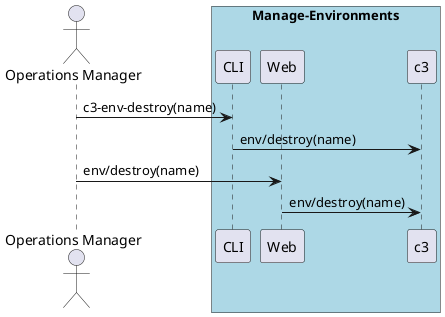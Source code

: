 @startuml
Actor "Operations Manager" as A

box "Manage-Environments" #lightblue
participant CLI as CLI
participant Web as Web
participant "c3" as S
A -> CLI : c3-env-destroy(name)
CLI -> S : env/destroy(name)
A -> Web : env/destroy(name)
Web -> S : env/destroy(name)
end box

@enduml


